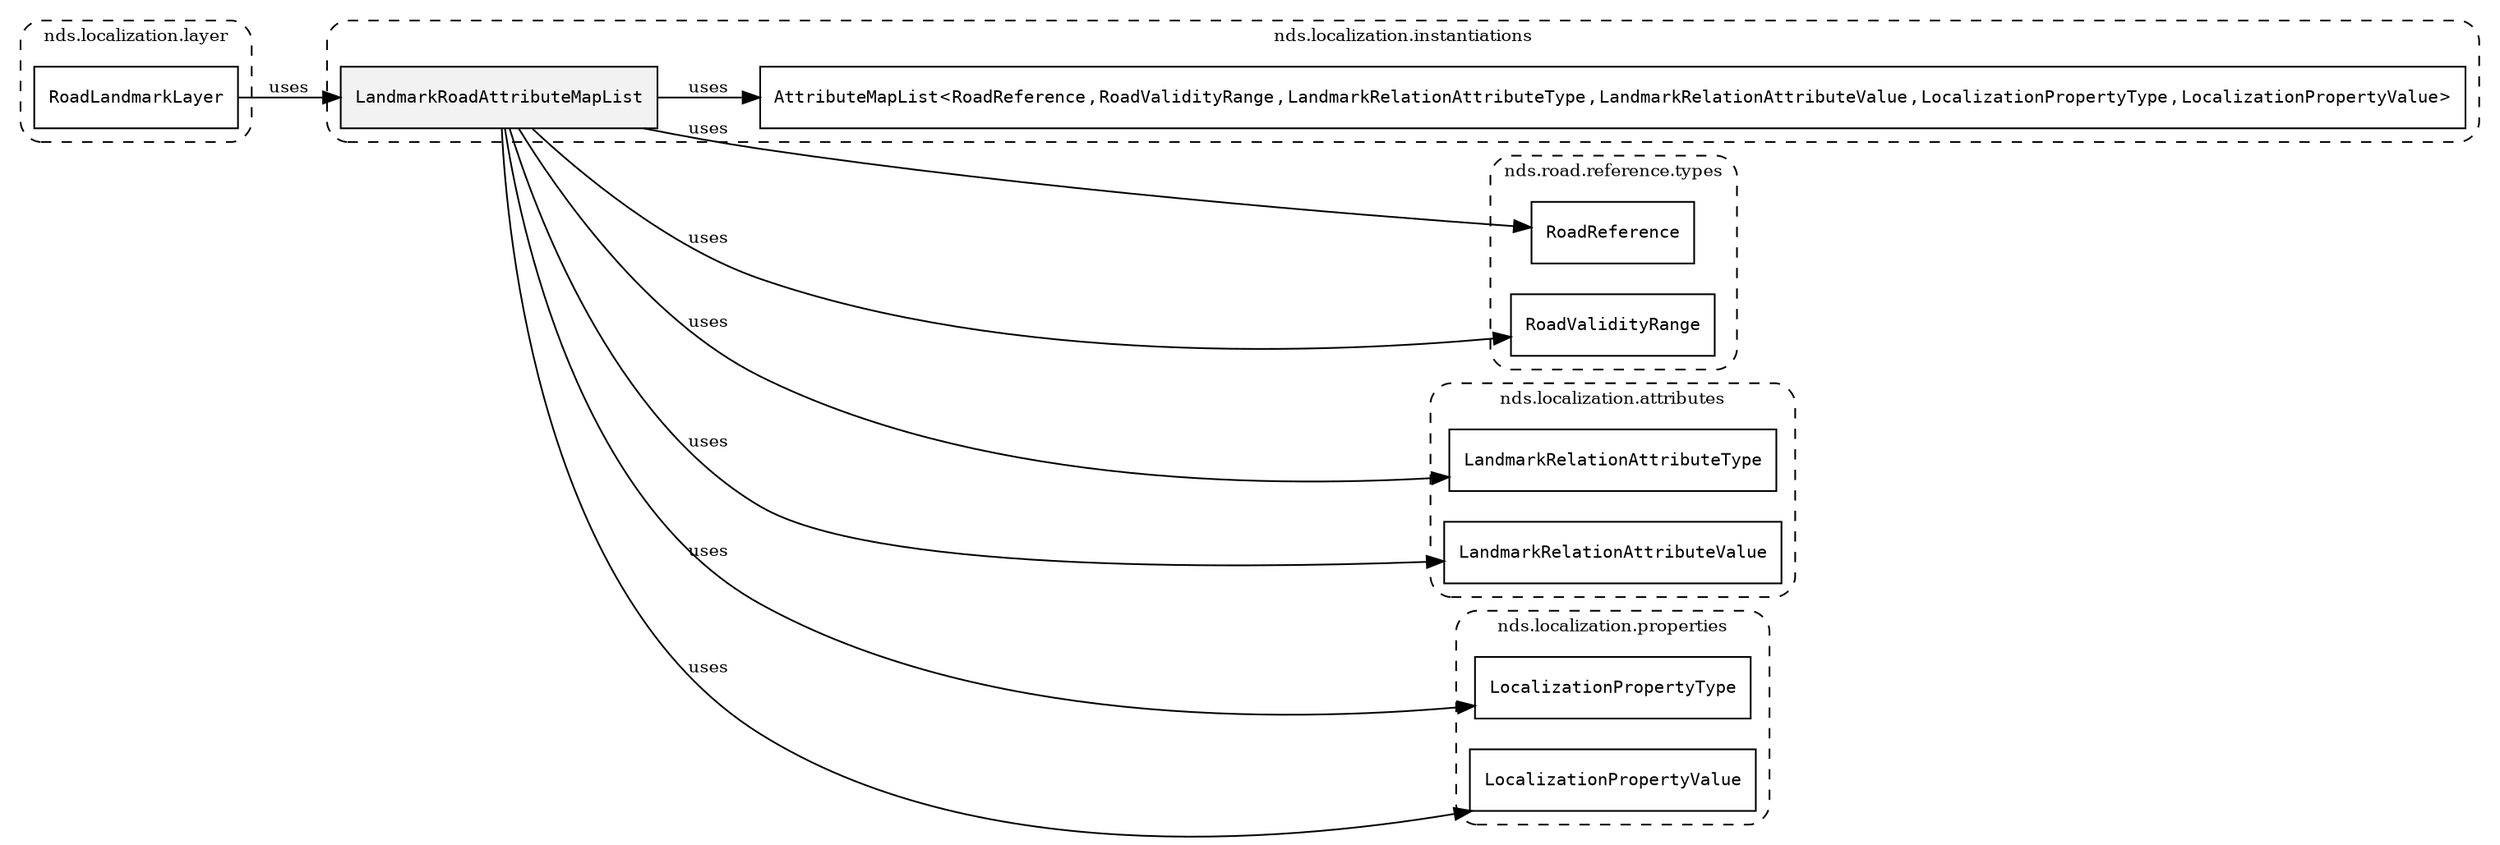 /**
 * This dot file creates symbol collaboration diagram for LandmarkRoadAttributeMapList.
 */
digraph ZSERIO
{
    node [shape=box, fontsize=10];
    rankdir="LR";
    fontsize=10;
    tooltip="LandmarkRoadAttributeMapList collaboration diagram";

    subgraph "cluster_nds.localization.instantiations"
    {
        style="dashed, rounded";
        label="nds.localization.instantiations";
        tooltip="Package nds.localization.instantiations";
        href="../../../content/packages/nds.localization.instantiations.html#Package-nds-localization-instantiations";
        target="_parent";

        "LandmarkRoadAttributeMapList" [style="filled", fillcolor="#0000000D", target="_parent", label=<<font face="monospace"><table align="center" border="0" cellspacing="0" cellpadding="0"><tr><td href="../../../content/packages/nds.localization.instantiations.html#InstantiateType-LandmarkRoadAttributeMapList" title="InstantiateType defined in nds.localization.instantiations">LandmarkRoadAttributeMapList</td></tr></table></font>>];
        "AttributeMapList&lt;RoadReference,RoadValidityRange,LandmarkRelationAttributeType,LandmarkRelationAttributeValue,LocalizationPropertyType,LocalizationPropertyValue&gt;" [target="_parent", label=<<font face="monospace"><table align="center" border="0" cellspacing="0" cellpadding="0"><tr><td href="../../../content/packages/nds.core.attributemap.html#Structure-AttributeMapList" title="Structure defined in nds.core.attributemap">AttributeMapList</td><td>&lt;</td><td><table align="center" border="0" cellspacing="0" cellpadding="0"><tr><td href="../../../content/packages/nds.road.reference.types.html#Structure-RoadReference" title="Structure defined in nds.road.reference.types">RoadReference</td></tr></table></td><td>,</td><td><table align="center" border="0" cellspacing="0" cellpadding="0"><tr><td href="../../../content/packages/nds.road.reference.types.html#Structure-RoadValidityRange" title="Structure defined in nds.road.reference.types">RoadValidityRange</td></tr></table></td><td>,</td><td><table align="center" border="0" cellspacing="0" cellpadding="0"><tr><td href="../../../content/packages/nds.localization.attributes.html#Enum-LandmarkRelationAttributeType" title="Enum defined in nds.localization.attributes">LandmarkRelationAttributeType</td></tr></table></td><td>,</td><td><table align="center" border="0" cellspacing="0" cellpadding="0"><tr><td href="../../../content/packages/nds.localization.attributes.html#Choice-LandmarkRelationAttributeValue" title="Choice defined in nds.localization.attributes">LandmarkRelationAttributeValue</td></tr></table></td><td>,</td><td><table align="center" border="0" cellspacing="0" cellpadding="0"><tr><td href="../../../content/packages/nds.localization.properties.html#Structure-LocalizationPropertyType" title="Structure defined in nds.localization.properties">LocalizationPropertyType</td></tr></table></td><td>,</td><td><table align="center" border="0" cellspacing="0" cellpadding="0"><tr><td href="../../../content/packages/nds.localization.properties.html#Structure-LocalizationPropertyValue" title="Structure defined in nds.localization.properties">LocalizationPropertyValue</td></tr></table></td><td>&gt;</td></tr></table></font>>];
    }

    subgraph "cluster_nds.road.reference.types"
    {
        style="dashed, rounded";
        label="nds.road.reference.types";
        tooltip="Package nds.road.reference.types";
        href="../../../content/packages/nds.road.reference.types.html#Package-nds-road-reference-types";
        target="_parent";

        "RoadReference" [target="_parent", label=<<font face="monospace"><table align="center" border="0" cellspacing="0" cellpadding="0"><tr><td href="../../../content/packages/nds.road.reference.types.html#Structure-RoadReference" title="Structure defined in nds.road.reference.types">RoadReference</td></tr></table></font>>];
        "RoadValidityRange" [target="_parent", label=<<font face="monospace"><table align="center" border="0" cellspacing="0" cellpadding="0"><tr><td href="../../../content/packages/nds.road.reference.types.html#Structure-RoadValidityRange" title="Structure defined in nds.road.reference.types">RoadValidityRange</td></tr></table></font>>];
    }

    subgraph "cluster_nds.localization.attributes"
    {
        style="dashed, rounded";
        label="nds.localization.attributes";
        tooltip="Package nds.localization.attributes";
        href="../../../content/packages/nds.localization.attributes.html#Package-nds-localization-attributes";
        target="_parent";

        "LandmarkRelationAttributeType" [target="_parent", label=<<font face="monospace"><table align="center" border="0" cellspacing="0" cellpadding="0"><tr><td href="../../../content/packages/nds.localization.attributes.html#Enum-LandmarkRelationAttributeType" title="Enum defined in nds.localization.attributes">LandmarkRelationAttributeType</td></tr></table></font>>];
        "LandmarkRelationAttributeValue" [target="_parent", label=<<font face="monospace"><table align="center" border="0" cellspacing="0" cellpadding="0"><tr><td href="../../../content/packages/nds.localization.attributes.html#Choice-LandmarkRelationAttributeValue" title="Choice defined in nds.localization.attributes">LandmarkRelationAttributeValue</td></tr></table></font>>];
    }

    subgraph "cluster_nds.localization.properties"
    {
        style="dashed, rounded";
        label="nds.localization.properties";
        tooltip="Package nds.localization.properties";
        href="../../../content/packages/nds.localization.properties.html#Package-nds-localization-properties";
        target="_parent";

        "LocalizationPropertyType" [target="_parent", label=<<font face="monospace"><table align="center" border="0" cellspacing="0" cellpadding="0"><tr><td href="../../../content/packages/nds.localization.properties.html#Structure-LocalizationPropertyType" title="Structure defined in nds.localization.properties">LocalizationPropertyType</td></tr></table></font>>];
        "LocalizationPropertyValue" [target="_parent", label=<<font face="monospace"><table align="center" border="0" cellspacing="0" cellpadding="0"><tr><td href="../../../content/packages/nds.localization.properties.html#Structure-LocalizationPropertyValue" title="Structure defined in nds.localization.properties">LocalizationPropertyValue</td></tr></table></font>>];
    }

    subgraph "cluster_nds.localization.layer"
    {
        style="dashed, rounded";
        label="nds.localization.layer";
        tooltip="Package nds.localization.layer";
        href="../../../content/packages/nds.localization.layer.html#Package-nds-localization-layer";
        target="_parent";

        "RoadLandmarkLayer" [target="_parent", label=<<font face="monospace"><table align="center" border="0" cellspacing="0" cellpadding="0"><tr><td href="../../../content/packages/nds.localization.layer.html#Structure-RoadLandmarkLayer" title="Structure defined in nds.localization.layer">RoadLandmarkLayer</td></tr></table></font>>];
    }

    "LandmarkRoadAttributeMapList" -> "AttributeMapList&lt;RoadReference,RoadValidityRange,LandmarkRelationAttributeType,LandmarkRelationAttributeValue,LocalizationPropertyType,LocalizationPropertyValue&gt;" [label="uses", fontsize=10];
    "LandmarkRoadAttributeMapList" -> "RoadReference" [label="uses", fontsize=10];
    "LandmarkRoadAttributeMapList" -> "RoadValidityRange" [label="uses", fontsize=10];
    "LandmarkRoadAttributeMapList" -> "LandmarkRelationAttributeType" [label="uses", fontsize=10];
    "LandmarkRoadAttributeMapList" -> "LandmarkRelationAttributeValue" [label="uses", fontsize=10];
    "LandmarkRoadAttributeMapList" -> "LocalizationPropertyType" [label="uses", fontsize=10];
    "LandmarkRoadAttributeMapList" -> "LocalizationPropertyValue" [label="uses", fontsize=10];
    "RoadLandmarkLayer" -> "LandmarkRoadAttributeMapList" [label="uses", fontsize=10];
}
